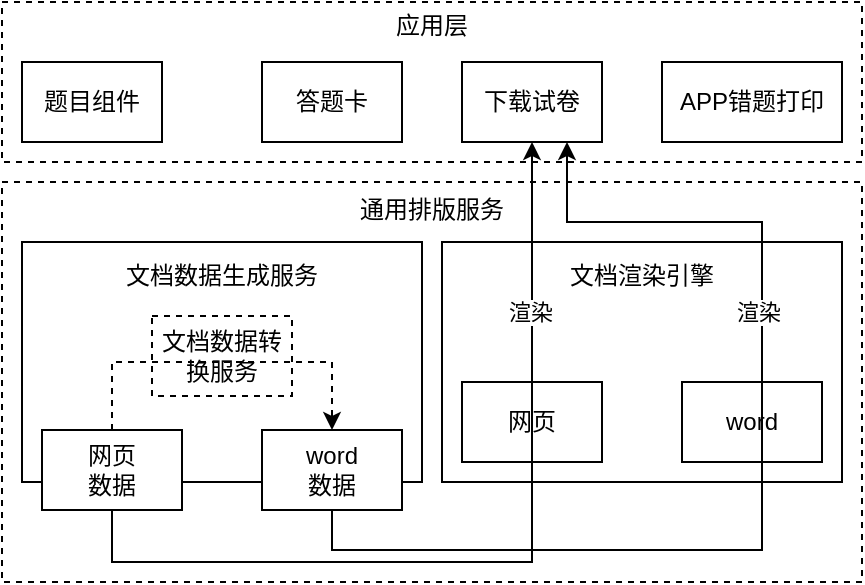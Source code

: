 <mxfile version="20.6.2" type="github">
  <diagram id="kgpKYQtTHZ0yAKxKKP6v" name="Page-1">
    <mxGraphModel dx="786" dy="491" grid="1" gridSize="10" guides="1" tooltips="1" connect="1" arrows="1" fold="1" page="1" pageScale="1" pageWidth="850" pageHeight="1100" math="0" shadow="0">
      <root>
        <mxCell id="0" />
        <mxCell id="1" parent="0" />
        <mxCell id="0oZg8qkL9w9ilyilMxtD-24" value="应用层&lt;br&gt;&lt;br&gt;&lt;br&gt;&lt;br&gt;&lt;br&gt;" style="rounded=0;whiteSpace=wrap;html=1;dashed=1;" vertex="1" parent="1">
          <mxGeometry x="190" y="60" width="430" height="80" as="geometry" />
        </mxCell>
        <mxCell id="0oZg8qkL9w9ilyilMxtD-13" value="通用排版服务&lt;br&gt;&lt;br&gt;&lt;br&gt;&lt;br&gt;&lt;br&gt;&lt;br&gt;&lt;br&gt;&lt;br&gt;&lt;br&gt;&lt;br&gt;&lt;br&gt;&lt;br&gt;&lt;br&gt;" style="rounded=0;whiteSpace=wrap;html=1;dashed=1;" vertex="1" parent="1">
          <mxGeometry x="190" y="150" width="430" height="200" as="geometry" />
        </mxCell>
        <mxCell id="0oZg8qkL9w9ilyilMxtD-4" value="文档数据生成服务&lt;br&gt;&lt;br&gt;&lt;br&gt;&lt;br&gt;&lt;br&gt;&lt;br&gt;&lt;br&gt;" style="rounded=0;whiteSpace=wrap;html=1;" vertex="1" parent="1">
          <mxGeometry x="200" y="180" width="200" height="120" as="geometry" />
        </mxCell>
        <mxCell id="0oZg8qkL9w9ilyilMxtD-5" value="文档渲染引擎&lt;br&gt;&lt;br&gt;&lt;br&gt;&lt;br&gt;&lt;br&gt;&lt;br&gt;&lt;br&gt;" style="rounded=0;whiteSpace=wrap;html=1;" vertex="1" parent="1">
          <mxGeometry x="410" y="180" width="200" height="120" as="geometry" />
        </mxCell>
        <mxCell id="0oZg8qkL9w9ilyilMxtD-6" value="网页" style="rounded=0;whiteSpace=wrap;html=1;" vertex="1" parent="1">
          <mxGeometry x="420" y="250" width="70" height="40" as="geometry" />
        </mxCell>
        <mxCell id="0oZg8qkL9w9ilyilMxtD-7" value="word" style="rounded=0;whiteSpace=wrap;html=1;" vertex="1" parent="1">
          <mxGeometry x="530" y="250" width="70" height="40" as="geometry" />
        </mxCell>
        <mxCell id="0oZg8qkL9w9ilyilMxtD-8" value="文档数据转换服务" style="rounded=0;whiteSpace=wrap;html=1;dashed=1;" vertex="1" parent="1">
          <mxGeometry x="265" y="217" width="70" height="40" as="geometry" />
        </mxCell>
        <mxCell id="0oZg8qkL9w9ilyilMxtD-9" value="题目组件" style="rounded=0;whiteSpace=wrap;html=1;" vertex="1" parent="1">
          <mxGeometry x="200" y="90" width="70" height="40" as="geometry" />
        </mxCell>
        <mxCell id="0oZg8qkL9w9ilyilMxtD-10" value="答题卡" style="rounded=0;whiteSpace=wrap;html=1;" vertex="1" parent="1">
          <mxGeometry x="320" y="90" width="70" height="40" as="geometry" />
        </mxCell>
        <mxCell id="0oZg8qkL9w9ilyilMxtD-11" value="下载试卷" style="rounded=0;whiteSpace=wrap;html=1;" vertex="1" parent="1">
          <mxGeometry x="420" y="90" width="70" height="40" as="geometry" />
        </mxCell>
        <mxCell id="0oZg8qkL9w9ilyilMxtD-12" value="APP错题打印" style="rounded=0;whiteSpace=wrap;html=1;" vertex="1" parent="1">
          <mxGeometry x="520" y="90" width="90" height="40" as="geometry" />
        </mxCell>
        <mxCell id="0oZg8qkL9w9ilyilMxtD-16" style="edgeStyle=orthogonalEdgeStyle;rounded=0;orthogonalLoop=1;jettySize=auto;html=1;exitX=0.5;exitY=0;exitDx=0;exitDy=0;entryX=0.5;entryY=0;entryDx=0;entryDy=0;dashed=1;" edge="1" parent="1" source="0oZg8qkL9w9ilyilMxtD-14" target="0oZg8qkL9w9ilyilMxtD-15">
          <mxGeometry relative="1" as="geometry">
            <Array as="points">
              <mxPoint x="245" y="240" />
              <mxPoint x="355" y="240" />
            </Array>
          </mxGeometry>
        </mxCell>
        <mxCell id="0oZg8qkL9w9ilyilMxtD-17" style="edgeStyle=orthogonalEdgeStyle;rounded=0;orthogonalLoop=1;jettySize=auto;html=1;exitX=0.5;exitY=1;exitDx=0;exitDy=0;entryX=0.5;entryY=1;entryDx=0;entryDy=0;" edge="1" parent="1" source="0oZg8qkL9w9ilyilMxtD-14" target="0oZg8qkL9w9ilyilMxtD-11">
          <mxGeometry relative="1" as="geometry">
            <Array as="points">
              <mxPoint x="245" y="340" />
              <mxPoint x="455" y="340" />
            </Array>
          </mxGeometry>
        </mxCell>
        <mxCell id="0oZg8qkL9w9ilyilMxtD-21" value="渲染" style="edgeLabel;html=1;align=center;verticalAlign=middle;resizable=0;points=[];" vertex="1" connectable="0" parent="0oZg8qkL9w9ilyilMxtD-17">
          <mxGeometry x="0.618" y="1" relative="1" as="geometry">
            <mxPoint as="offset" />
          </mxGeometry>
        </mxCell>
        <mxCell id="0oZg8qkL9w9ilyilMxtD-14" value="网页&lt;br&gt;数据" style="rounded=0;whiteSpace=wrap;html=1;" vertex="1" parent="1">
          <mxGeometry x="210" y="274" width="70" height="40" as="geometry" />
        </mxCell>
        <mxCell id="0oZg8qkL9w9ilyilMxtD-22" style="edgeStyle=orthogonalEdgeStyle;rounded=0;orthogonalLoop=1;jettySize=auto;html=1;exitX=0.5;exitY=1;exitDx=0;exitDy=0;entryX=0.75;entryY=1;entryDx=0;entryDy=0;" edge="1" parent="1" source="0oZg8qkL9w9ilyilMxtD-15" target="0oZg8qkL9w9ilyilMxtD-11">
          <mxGeometry relative="1" as="geometry">
            <Array as="points">
              <mxPoint x="355" y="334" />
              <mxPoint x="570" y="334" />
              <mxPoint x="570" y="170" />
              <mxPoint x="473" y="170" />
            </Array>
          </mxGeometry>
        </mxCell>
        <mxCell id="0oZg8qkL9w9ilyilMxtD-23" value="渲染" style="edgeLabel;html=1;align=center;verticalAlign=middle;resizable=0;points=[];" vertex="1" connectable="0" parent="0oZg8qkL9w9ilyilMxtD-22">
          <mxGeometry x="0.322" y="2" relative="1" as="geometry">
            <mxPoint as="offset" />
          </mxGeometry>
        </mxCell>
        <mxCell id="0oZg8qkL9w9ilyilMxtD-15" value="word&lt;br&gt;数据" style="rounded=0;whiteSpace=wrap;html=1;" vertex="1" parent="1">
          <mxGeometry x="320" y="274" width="70" height="40" as="geometry" />
        </mxCell>
      </root>
    </mxGraphModel>
  </diagram>
</mxfile>
